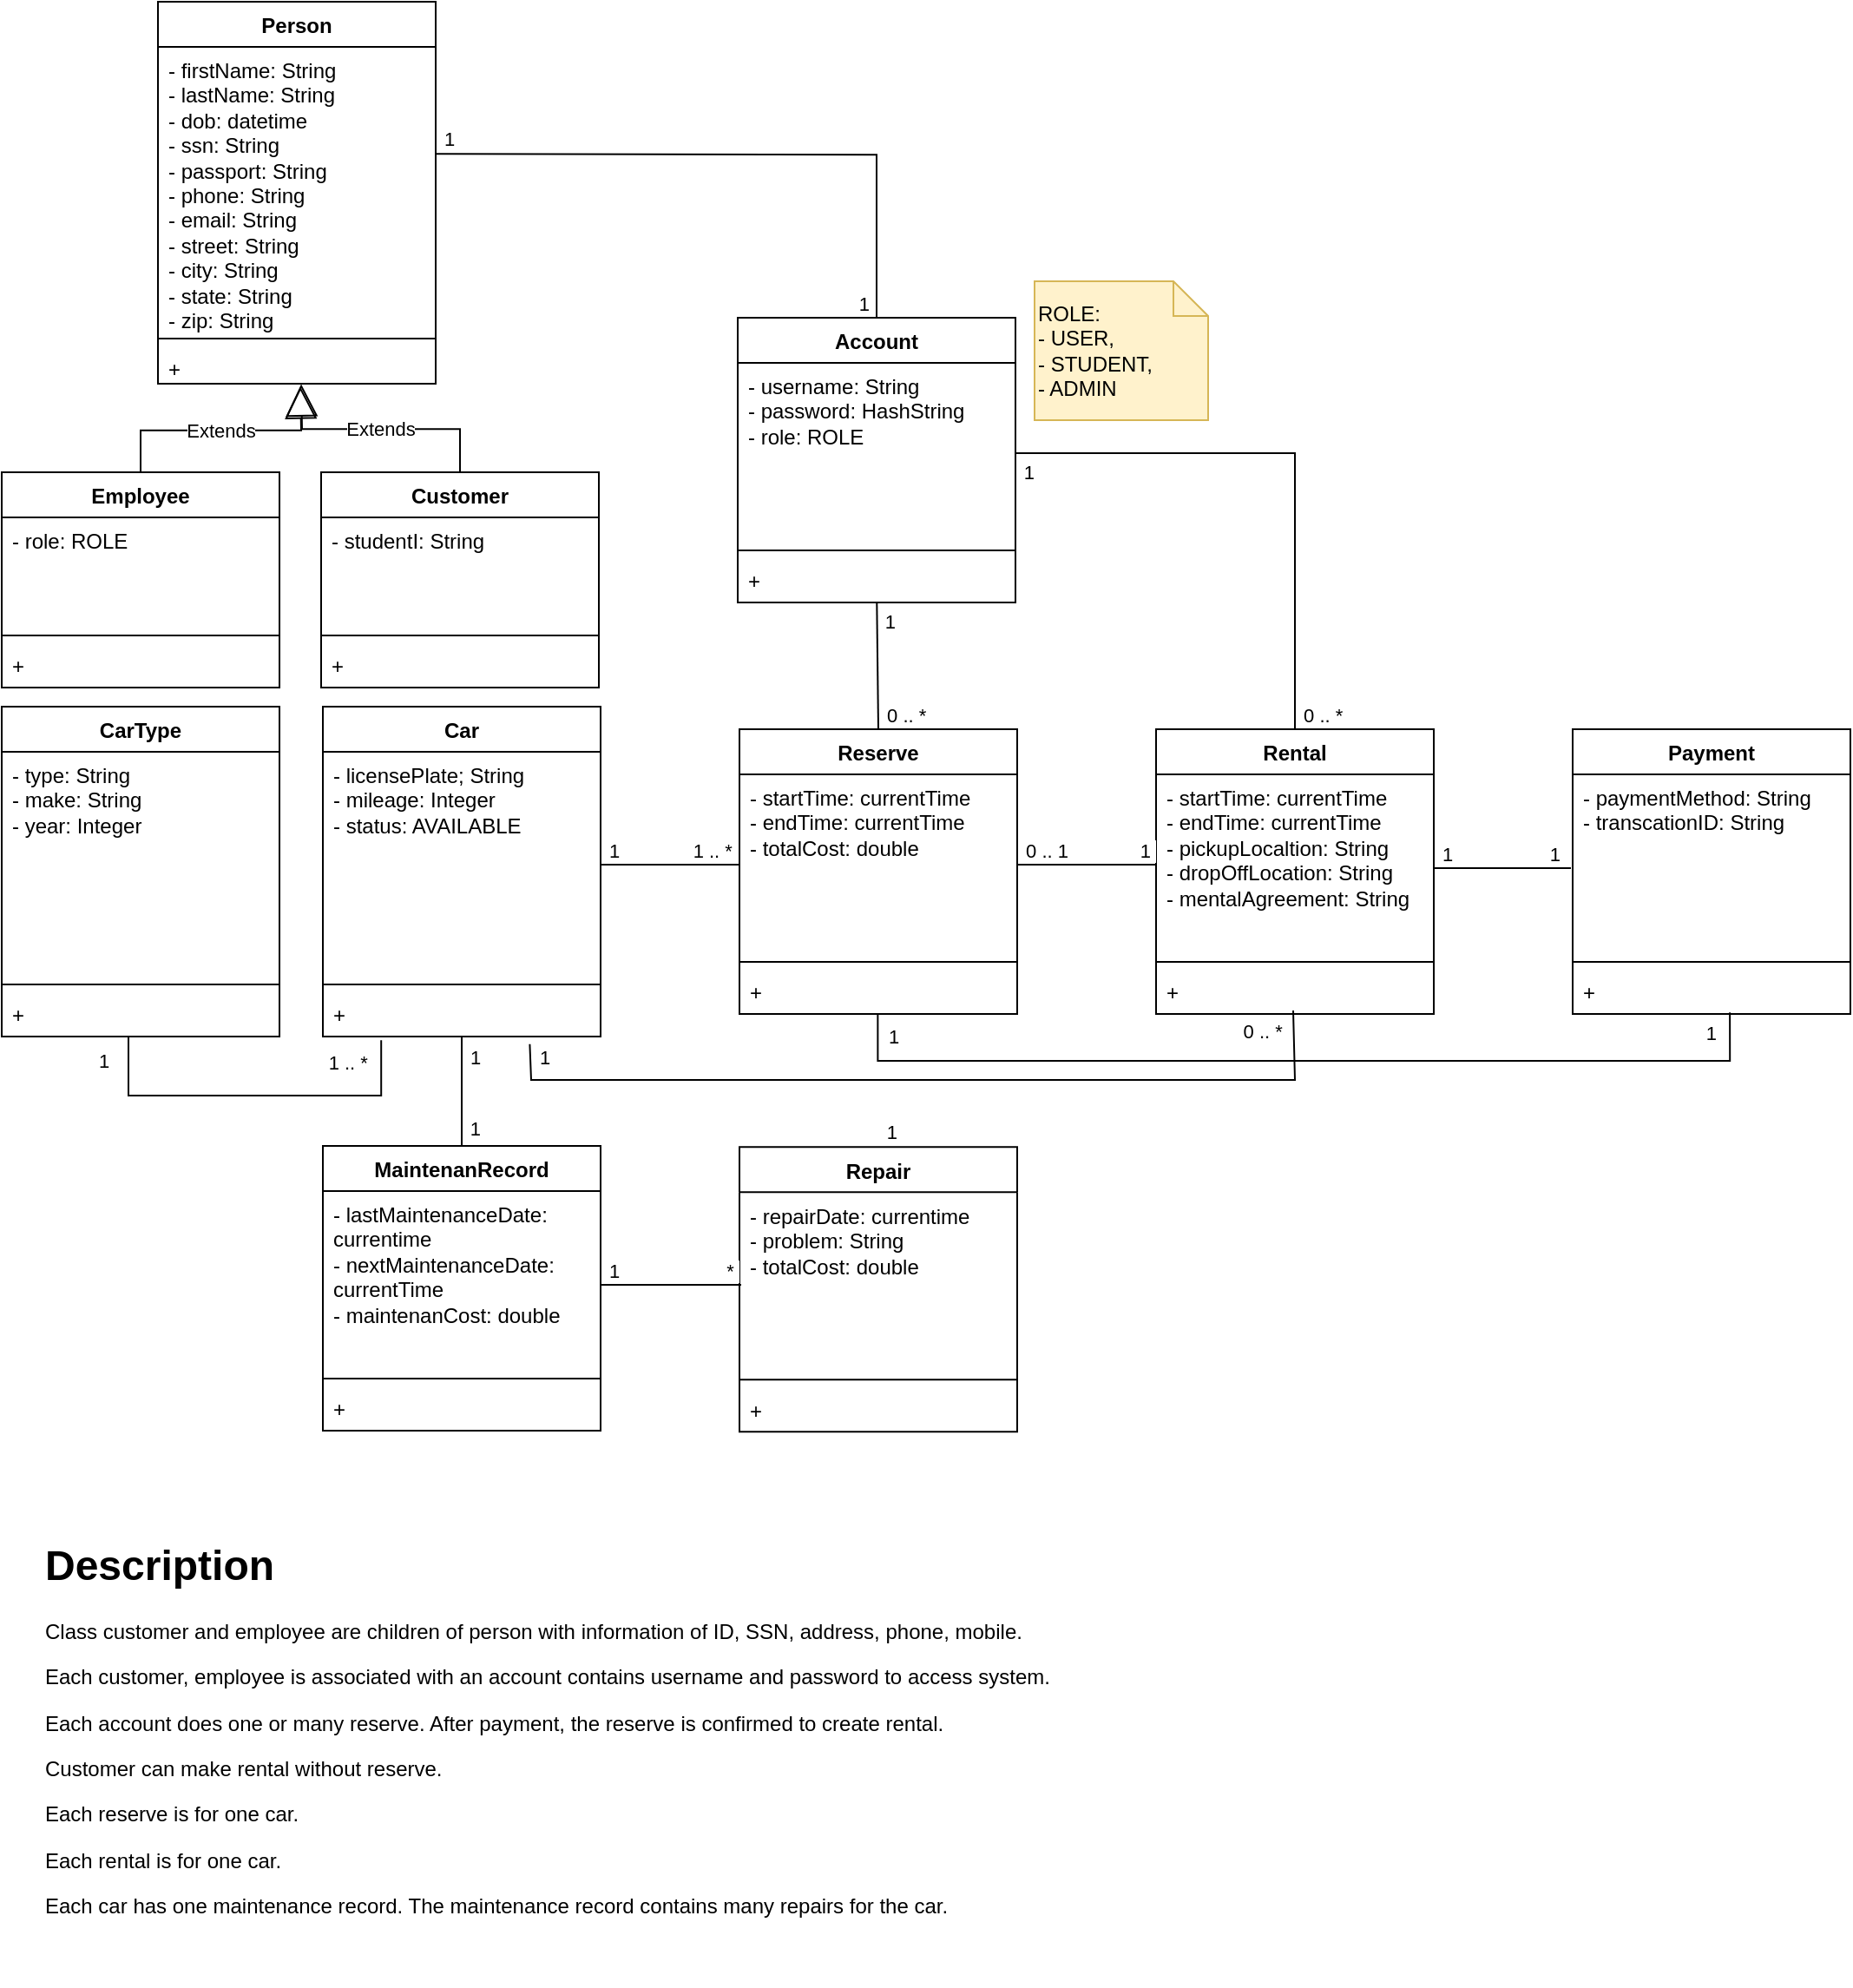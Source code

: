<mxfile version="26.0.16">
  <diagram name="Page-1" id="sm_DsMpHi9HCMapyGH-o">
    <mxGraphModel dx="1050" dy="1372" grid="1" gridSize="10" guides="1" tooltips="1" connect="1" arrows="1" fold="1" page="1" pageScale="1" pageWidth="1100" pageHeight="850" math="0" shadow="0">
      <root>
        <mxCell id="0" />
        <mxCell id="1" parent="0" />
        <mxCell id="oVzpzXNYOjjaTDXGrFNH-1" value="Car" style="swimlane;fontStyle=1;align=center;verticalAlign=top;childLayout=stackLayout;horizontal=1;startSize=26;horizontalStack=0;resizeParent=1;resizeParentMax=0;resizeLast=0;collapsible=1;marginBottom=0;whiteSpace=wrap;html=1;" parent="1" vertex="1">
          <mxGeometry x="202" y="-434" width="160" height="190" as="geometry" />
        </mxCell>
        <mxCell id="oVzpzXNYOjjaTDXGrFNH-2" value="&lt;div&gt;- licensePlate; String&lt;/div&gt;&lt;div&gt;- mileage: Integer&lt;/div&gt;&lt;div&gt;- status: AVAILABLE&lt;/div&gt;&lt;div&gt;&lt;br&gt;&lt;/div&gt;" style="text;strokeColor=none;fillColor=none;align=left;verticalAlign=top;spacingLeft=4;spacingRight=4;overflow=hidden;rotatable=0;points=[[0,0.5],[1,0.5]];portConstraint=eastwest;whiteSpace=wrap;html=1;" parent="oVzpzXNYOjjaTDXGrFNH-1" vertex="1">
          <mxGeometry y="26" width="160" height="130" as="geometry" />
        </mxCell>
        <mxCell id="oVzpzXNYOjjaTDXGrFNH-3" value="" style="line;strokeWidth=1;fillColor=none;align=left;verticalAlign=middle;spacingTop=-1;spacingLeft=3;spacingRight=3;rotatable=0;labelPosition=right;points=[];portConstraint=eastwest;strokeColor=inherit;" parent="oVzpzXNYOjjaTDXGrFNH-1" vertex="1">
          <mxGeometry y="156" width="160" height="8" as="geometry" />
        </mxCell>
        <mxCell id="oVzpzXNYOjjaTDXGrFNH-4" value="+&amp;nbsp;" style="text;strokeColor=none;fillColor=none;align=left;verticalAlign=top;spacingLeft=4;spacingRight=4;overflow=hidden;rotatable=0;points=[[0,0.5],[1,0.5]];portConstraint=eastwest;whiteSpace=wrap;html=1;" parent="oVzpzXNYOjjaTDXGrFNH-1" vertex="1">
          <mxGeometry y="164" width="160" height="26" as="geometry" />
        </mxCell>
        <mxCell id="oVzpzXNYOjjaTDXGrFNH-5" value="Reserve" style="swimlane;fontStyle=1;align=center;verticalAlign=top;childLayout=stackLayout;horizontal=1;startSize=26;horizontalStack=0;resizeParent=1;resizeParentMax=0;resizeLast=0;collapsible=1;marginBottom=0;whiteSpace=wrap;html=1;" parent="1" vertex="1">
          <mxGeometry x="442" y="-421" width="160" height="164" as="geometry" />
        </mxCell>
        <mxCell id="oVzpzXNYOjjaTDXGrFNH-6" value="- startTime: currentTime&lt;div&gt;- endTime: currentTime&lt;/div&gt;&lt;div&gt;- totalCost: double&lt;/div&gt;" style="text;strokeColor=none;fillColor=none;align=left;verticalAlign=top;spacingLeft=4;spacingRight=4;overflow=hidden;rotatable=0;points=[[0,0.5],[1,0.5]];portConstraint=eastwest;whiteSpace=wrap;html=1;" parent="oVzpzXNYOjjaTDXGrFNH-5" vertex="1">
          <mxGeometry y="26" width="160" height="104" as="geometry" />
        </mxCell>
        <mxCell id="oVzpzXNYOjjaTDXGrFNH-7" value="" style="line;strokeWidth=1;fillColor=none;align=left;verticalAlign=middle;spacingTop=-1;spacingLeft=3;spacingRight=3;rotatable=0;labelPosition=right;points=[];portConstraint=eastwest;strokeColor=inherit;" parent="oVzpzXNYOjjaTDXGrFNH-5" vertex="1">
          <mxGeometry y="130" width="160" height="8" as="geometry" />
        </mxCell>
        <mxCell id="oVzpzXNYOjjaTDXGrFNH-8" value="+" style="text;strokeColor=none;fillColor=none;align=left;verticalAlign=top;spacingLeft=4;spacingRight=4;overflow=hidden;rotatable=0;points=[[0,0.5],[1,0.5]];portConstraint=eastwest;whiteSpace=wrap;html=1;" parent="oVzpzXNYOjjaTDXGrFNH-5" vertex="1">
          <mxGeometry y="138" width="160" height="26" as="geometry" />
        </mxCell>
        <mxCell id="oVzpzXNYOjjaTDXGrFNH-9" value="Rental" style="swimlane;fontStyle=1;align=center;verticalAlign=top;childLayout=stackLayout;horizontal=1;startSize=26;horizontalStack=0;resizeParent=1;resizeParentMax=0;resizeLast=0;collapsible=1;marginBottom=0;whiteSpace=wrap;html=1;" parent="1" vertex="1">
          <mxGeometry x="682" y="-421" width="160" height="164" as="geometry" />
        </mxCell>
        <mxCell id="oVzpzXNYOjjaTDXGrFNH-10" value="- startTime: currentTime&lt;div&gt;- endTime: currentTime&lt;/div&gt;&lt;div&gt;- pickupLocaltion: String&lt;/div&gt;&lt;div&gt;- dropOffLocation: String&lt;/div&gt;&lt;div&gt;- mentalAgreement: String&lt;/div&gt;" style="text;strokeColor=none;fillColor=none;align=left;verticalAlign=top;spacingLeft=4;spacingRight=4;overflow=hidden;rotatable=0;points=[[0,0.5],[1,0.5]];portConstraint=eastwest;whiteSpace=wrap;html=1;" parent="oVzpzXNYOjjaTDXGrFNH-9" vertex="1">
          <mxGeometry y="26" width="160" height="104" as="geometry" />
        </mxCell>
        <mxCell id="oVzpzXNYOjjaTDXGrFNH-11" value="" style="line;strokeWidth=1;fillColor=none;align=left;verticalAlign=middle;spacingTop=-1;spacingLeft=3;spacingRight=3;rotatable=0;labelPosition=right;points=[];portConstraint=eastwest;strokeColor=inherit;" parent="oVzpzXNYOjjaTDXGrFNH-9" vertex="1">
          <mxGeometry y="130" width="160" height="8" as="geometry" />
        </mxCell>
        <mxCell id="oVzpzXNYOjjaTDXGrFNH-12" value="+" style="text;strokeColor=none;fillColor=none;align=left;verticalAlign=top;spacingLeft=4;spacingRight=4;overflow=hidden;rotatable=0;points=[[0,0.5],[1,0.5]];portConstraint=eastwest;whiteSpace=wrap;html=1;" parent="oVzpzXNYOjjaTDXGrFNH-9" vertex="1">
          <mxGeometry y="138" width="160" height="26" as="geometry" />
        </mxCell>
        <mxCell id="oVzpzXNYOjjaTDXGrFNH-13" value="Payment" style="swimlane;fontStyle=1;align=center;verticalAlign=top;childLayout=stackLayout;horizontal=1;startSize=26;horizontalStack=0;resizeParent=1;resizeParentMax=0;resizeLast=0;collapsible=1;marginBottom=0;whiteSpace=wrap;html=1;" parent="1" vertex="1">
          <mxGeometry x="922" y="-421" width="160" height="164" as="geometry" />
        </mxCell>
        <mxCell id="oVzpzXNYOjjaTDXGrFNH-14" value="- paymentMethod: String&lt;div&gt;- transcationID: String&lt;/div&gt;&lt;div&gt;&lt;br&gt;&lt;/div&gt;" style="text;strokeColor=none;fillColor=none;align=left;verticalAlign=top;spacingLeft=4;spacingRight=4;overflow=hidden;rotatable=0;points=[[0,0.5],[1,0.5]];portConstraint=eastwest;whiteSpace=wrap;html=1;" parent="oVzpzXNYOjjaTDXGrFNH-13" vertex="1">
          <mxGeometry y="26" width="160" height="104" as="geometry" />
        </mxCell>
        <mxCell id="oVzpzXNYOjjaTDXGrFNH-15" value="" style="line;strokeWidth=1;fillColor=none;align=left;verticalAlign=middle;spacingTop=-1;spacingLeft=3;spacingRight=3;rotatable=0;labelPosition=right;points=[];portConstraint=eastwest;strokeColor=inherit;" parent="oVzpzXNYOjjaTDXGrFNH-13" vertex="1">
          <mxGeometry y="130" width="160" height="8" as="geometry" />
        </mxCell>
        <mxCell id="oVzpzXNYOjjaTDXGrFNH-16" value="+" style="text;strokeColor=none;fillColor=none;align=left;verticalAlign=top;spacingLeft=4;spacingRight=4;overflow=hidden;rotatable=0;points=[[0,0.5],[1,0.5]];portConstraint=eastwest;whiteSpace=wrap;html=1;" parent="oVzpzXNYOjjaTDXGrFNH-13" vertex="1">
          <mxGeometry y="138" width="160" height="26" as="geometry" />
        </mxCell>
        <mxCell id="oVzpzXNYOjjaTDXGrFNH-17" value="MaintenanRecord" style="swimlane;fontStyle=1;align=center;verticalAlign=top;childLayout=stackLayout;horizontal=1;startSize=26;horizontalStack=0;resizeParent=1;resizeParentMax=0;resizeLast=0;collapsible=1;marginBottom=0;whiteSpace=wrap;html=1;" parent="1" vertex="1">
          <mxGeometry x="202" y="-181" width="160" height="164" as="geometry" />
        </mxCell>
        <mxCell id="oVzpzXNYOjjaTDXGrFNH-18" value="&lt;div&gt;- lastMaintenanceDate: currentime&lt;/div&gt;- nextMaintenanceDate: currentTime&lt;div&gt;- maintenanCost: double&lt;/div&gt;&lt;div&gt;&lt;br&gt;&lt;/div&gt;" style="text;strokeColor=none;fillColor=none;align=left;verticalAlign=top;spacingLeft=4;spacingRight=4;overflow=hidden;rotatable=0;points=[[0,0.5],[1,0.5]];portConstraint=eastwest;whiteSpace=wrap;html=1;" parent="oVzpzXNYOjjaTDXGrFNH-17" vertex="1">
          <mxGeometry y="26" width="160" height="104" as="geometry" />
        </mxCell>
        <mxCell id="oVzpzXNYOjjaTDXGrFNH-19" value="" style="line;strokeWidth=1;fillColor=none;align=left;verticalAlign=middle;spacingTop=-1;spacingLeft=3;spacingRight=3;rotatable=0;labelPosition=right;points=[];portConstraint=eastwest;strokeColor=inherit;" parent="oVzpzXNYOjjaTDXGrFNH-17" vertex="1">
          <mxGeometry y="130" width="160" height="8" as="geometry" />
        </mxCell>
        <mxCell id="oVzpzXNYOjjaTDXGrFNH-20" value="+&amp;nbsp;" style="text;strokeColor=none;fillColor=none;align=left;verticalAlign=top;spacingLeft=4;spacingRight=4;overflow=hidden;rotatable=0;points=[[0,0.5],[1,0.5]];portConstraint=eastwest;whiteSpace=wrap;html=1;" parent="oVzpzXNYOjjaTDXGrFNH-17" vertex="1">
          <mxGeometry y="138" width="160" height="26" as="geometry" />
        </mxCell>
        <mxCell id="oVzpzXNYOjjaTDXGrFNH-35" value="" style="endArrow=none;html=1;edgeStyle=orthogonalEdgeStyle;rounded=0;entryX=0;entryY=0.5;entryDx=0;entryDy=0;" parent="1" source="oVzpzXNYOjjaTDXGrFNH-2" target="oVzpzXNYOjjaTDXGrFNH-6" edge="1">
          <mxGeometry relative="1" as="geometry">
            <mxPoint x="582" y="-331" as="sourcePoint" />
            <mxPoint x="442" y="-343" as="targetPoint" />
          </mxGeometry>
        </mxCell>
        <mxCell id="oVzpzXNYOjjaTDXGrFNH-36" value="&amp;nbsp;1" style="edgeLabel;resizable=0;html=1;align=left;verticalAlign=bottom;" parent="oVzpzXNYOjjaTDXGrFNH-35" connectable="0" vertex="1">
          <mxGeometry x="-1" relative="1" as="geometry" />
        </mxCell>
        <mxCell id="oVzpzXNYOjjaTDXGrFNH-37" value="1 .. *&amp;nbsp;" style="edgeLabel;resizable=0;html=1;align=right;verticalAlign=bottom;" parent="oVzpzXNYOjjaTDXGrFNH-35" connectable="0" vertex="1">
          <mxGeometry x="1" relative="1" as="geometry">
            <mxPoint x="-1" as="offset" />
          </mxGeometry>
        </mxCell>
        <mxCell id="oVzpzXNYOjjaTDXGrFNH-39" value="" style="endArrow=none;html=1;rounded=0;exitX=1;exitY=0.5;exitDx=0;exitDy=0;" parent="1" source="oVzpzXNYOjjaTDXGrFNH-6" edge="1">
          <mxGeometry relative="1" as="geometry">
            <mxPoint x="582" y="-331" as="sourcePoint" />
            <mxPoint x="682" y="-343" as="targetPoint" />
          </mxGeometry>
        </mxCell>
        <mxCell id="oVzpzXNYOjjaTDXGrFNH-40" value="&amp;nbsp;0 .. 1" style="edgeLabel;resizable=0;html=1;align=left;verticalAlign=bottom;" parent="oVzpzXNYOjjaTDXGrFNH-39" connectable="0" vertex="1">
          <mxGeometry x="-1" relative="1" as="geometry" />
        </mxCell>
        <mxCell id="oVzpzXNYOjjaTDXGrFNH-41" value="1&amp;nbsp;" style="edgeLabel;resizable=0;html=1;align=right;verticalAlign=bottom;" parent="oVzpzXNYOjjaTDXGrFNH-39" connectable="0" vertex="1">
          <mxGeometry x="1" relative="1" as="geometry" />
        </mxCell>
        <mxCell id="oVzpzXNYOjjaTDXGrFNH-42" value="" style="endArrow=none;html=1;rounded=0;exitX=1;exitY=0.5;exitDx=0;exitDy=0;" parent="1" edge="1">
          <mxGeometry relative="1" as="geometry">
            <mxPoint x="842" y="-341" as="sourcePoint" />
            <mxPoint x="921" y="-341" as="targetPoint" />
          </mxGeometry>
        </mxCell>
        <mxCell id="oVzpzXNYOjjaTDXGrFNH-43" value="&amp;nbsp;1" style="edgeLabel;resizable=0;html=1;align=left;verticalAlign=bottom;" parent="oVzpzXNYOjjaTDXGrFNH-42" connectable="0" vertex="1">
          <mxGeometry x="-1" relative="1" as="geometry" />
        </mxCell>
        <mxCell id="oVzpzXNYOjjaTDXGrFNH-44" value="1&amp;nbsp;" style="edgeLabel;resizable=0;html=1;align=right;verticalAlign=bottom;" parent="oVzpzXNYOjjaTDXGrFNH-42" connectable="0" vertex="1">
          <mxGeometry x="1" relative="1" as="geometry">
            <mxPoint x="-3" as="offset" />
          </mxGeometry>
        </mxCell>
        <mxCell id="oVzpzXNYOjjaTDXGrFNH-45" value="" style="endArrow=none;html=1;edgeStyle=orthogonalEdgeStyle;rounded=0;entryX=0.5;entryY=0;entryDx=0;entryDy=0;exitX=0.5;exitY=1.015;exitDx=0;exitDy=0;exitPerimeter=0;" parent="1" source="oVzpzXNYOjjaTDXGrFNH-4" target="oVzpzXNYOjjaTDXGrFNH-17" edge="1">
          <mxGeometry relative="1" as="geometry">
            <mxPoint x="272" y="-231" as="sourcePoint" />
            <mxPoint x="353" y="-231" as="targetPoint" />
          </mxGeometry>
        </mxCell>
        <mxCell id="oVzpzXNYOjjaTDXGrFNH-46" value="&amp;nbsp;1" style="edgeLabel;resizable=0;html=1;align=left;verticalAlign=bottom;" parent="oVzpzXNYOjjaTDXGrFNH-45" connectable="0" vertex="1">
          <mxGeometry x="-1" relative="1" as="geometry">
            <mxPoint y="20" as="offset" />
          </mxGeometry>
        </mxCell>
        <mxCell id="oVzpzXNYOjjaTDXGrFNH-47" value="1&amp;nbsp;" style="edgeLabel;resizable=0;html=1;align=right;verticalAlign=bottom;" parent="oVzpzXNYOjjaTDXGrFNH-45" connectable="0" vertex="1">
          <mxGeometry x="1" relative="1" as="geometry">
            <mxPoint x="14" y="-1" as="offset" />
          </mxGeometry>
        </mxCell>
        <mxCell id="oVzpzXNYOjjaTDXGrFNH-48" value="Repair" style="swimlane;fontStyle=1;align=center;verticalAlign=top;childLayout=stackLayout;horizontal=1;startSize=26;horizontalStack=0;resizeParent=1;resizeParentMax=0;resizeLast=0;collapsible=1;marginBottom=0;whiteSpace=wrap;html=1;" parent="1" vertex="1">
          <mxGeometry x="442" y="-180.39" width="160" height="164" as="geometry" />
        </mxCell>
        <mxCell id="oVzpzXNYOjjaTDXGrFNH-49" value="&lt;div&gt;- repairDate: currentime&lt;/div&gt;- problem: String&lt;div&gt;- totalCost: double&lt;/div&gt;" style="text;strokeColor=none;fillColor=none;align=left;verticalAlign=top;spacingLeft=4;spacingRight=4;overflow=hidden;rotatable=0;points=[[0,0.5],[1,0.5]];portConstraint=eastwest;whiteSpace=wrap;html=1;" parent="oVzpzXNYOjjaTDXGrFNH-48" vertex="1">
          <mxGeometry y="26" width="160" height="104" as="geometry" />
        </mxCell>
        <mxCell id="oVzpzXNYOjjaTDXGrFNH-50" value="" style="line;strokeWidth=1;fillColor=none;align=left;verticalAlign=middle;spacingTop=-1;spacingLeft=3;spacingRight=3;rotatable=0;labelPosition=right;points=[];portConstraint=eastwest;strokeColor=inherit;" parent="oVzpzXNYOjjaTDXGrFNH-48" vertex="1">
          <mxGeometry y="130" width="160" height="8" as="geometry" />
        </mxCell>
        <mxCell id="oVzpzXNYOjjaTDXGrFNH-51" value="+&amp;nbsp;" style="text;strokeColor=none;fillColor=none;align=left;verticalAlign=top;spacingLeft=4;spacingRight=4;overflow=hidden;rotatable=0;points=[[0,0.5],[1,0.5]];portConstraint=eastwest;whiteSpace=wrap;html=1;" parent="oVzpzXNYOjjaTDXGrFNH-48" vertex="1">
          <mxGeometry y="138" width="160" height="26" as="geometry" />
        </mxCell>
        <mxCell id="oVzpzXNYOjjaTDXGrFNH-52" value="1&amp;nbsp;" style="edgeLabel;resizable=0;html=1;align=right;verticalAlign=bottom;" parent="1" connectable="0" vertex="1">
          <mxGeometry x="536" y="-181" as="geometry" />
        </mxCell>
        <mxCell id="oVzpzXNYOjjaTDXGrFNH-53" value="" style="endArrow=none;html=1;edgeStyle=orthogonalEdgeStyle;rounded=0;entryX=0;entryY=0.5;entryDx=0;entryDy=0;" parent="1" edge="1">
          <mxGeometry relative="1" as="geometry">
            <mxPoint x="362" y="-101" as="sourcePoint" />
            <mxPoint x="443" y="-101" as="targetPoint" />
          </mxGeometry>
        </mxCell>
        <mxCell id="oVzpzXNYOjjaTDXGrFNH-54" value="&amp;nbsp;1" style="edgeLabel;resizable=0;html=1;align=left;verticalAlign=bottom;" parent="oVzpzXNYOjjaTDXGrFNH-53" connectable="0" vertex="1">
          <mxGeometry x="-1" relative="1" as="geometry" />
        </mxCell>
        <mxCell id="oVzpzXNYOjjaTDXGrFNH-55" value="*&amp;nbsp;" style="edgeLabel;resizable=0;html=1;align=right;verticalAlign=bottom;" parent="oVzpzXNYOjjaTDXGrFNH-53" connectable="0" vertex="1">
          <mxGeometry x="1" relative="1" as="geometry">
            <mxPoint x="-1" as="offset" />
          </mxGeometry>
        </mxCell>
        <mxCell id="oVzpzXNYOjjaTDXGrFNH-56" value="Account" style="swimlane;fontStyle=1;align=center;verticalAlign=top;childLayout=stackLayout;horizontal=1;startSize=26;horizontalStack=0;resizeParent=1;resizeParentMax=0;resizeLast=0;collapsible=1;marginBottom=0;whiteSpace=wrap;html=1;" parent="1" vertex="1">
          <mxGeometry x="441" y="-658" width="160" height="164" as="geometry" />
        </mxCell>
        <mxCell id="oVzpzXNYOjjaTDXGrFNH-57" value="&lt;div&gt;- username: String&lt;/div&gt;&lt;div&gt;- password: HashString&lt;/div&gt;&lt;div&gt;- role: ROLE&lt;/div&gt;" style="text;strokeColor=none;fillColor=none;align=left;verticalAlign=top;spacingLeft=4;spacingRight=4;overflow=hidden;rotatable=0;points=[[0,0.5],[1,0.5]];portConstraint=eastwest;whiteSpace=wrap;html=1;" parent="oVzpzXNYOjjaTDXGrFNH-56" vertex="1">
          <mxGeometry y="26" width="160" height="104" as="geometry" />
        </mxCell>
        <mxCell id="oVzpzXNYOjjaTDXGrFNH-58" value="" style="line;strokeWidth=1;fillColor=none;align=left;verticalAlign=middle;spacingTop=-1;spacingLeft=3;spacingRight=3;rotatable=0;labelPosition=right;points=[];portConstraint=eastwest;strokeColor=inherit;" parent="oVzpzXNYOjjaTDXGrFNH-56" vertex="1">
          <mxGeometry y="130" width="160" height="8" as="geometry" />
        </mxCell>
        <mxCell id="oVzpzXNYOjjaTDXGrFNH-59" value="+" style="text;strokeColor=none;fillColor=none;align=left;verticalAlign=top;spacingLeft=4;spacingRight=4;overflow=hidden;rotatable=0;points=[[0,0.5],[1,0.5]];portConstraint=eastwest;whiteSpace=wrap;html=1;" parent="oVzpzXNYOjjaTDXGrFNH-56" vertex="1">
          <mxGeometry y="138" width="160" height="26" as="geometry" />
        </mxCell>
        <mxCell id="oVzpzXNYOjjaTDXGrFNH-61" value="" style="endArrow=none;html=1;rounded=0;exitX=0.5;exitY=0;exitDx=0;exitDy=0;" parent="1" source="oVzpzXNYOjjaTDXGrFNH-5" target="oVzpzXNYOjjaTDXGrFNH-59" edge="1">
          <mxGeometry relative="1" as="geometry">
            <mxPoint x="372" y="-333" as="sourcePoint" />
            <mxPoint x="522" y="-489" as="targetPoint" />
          </mxGeometry>
        </mxCell>
        <mxCell id="oVzpzXNYOjjaTDXGrFNH-62" value="&amp;nbsp;0 .. *" style="edgeLabel;resizable=0;html=1;align=left;verticalAlign=bottom;" parent="oVzpzXNYOjjaTDXGrFNH-61" connectable="0" vertex="1">
          <mxGeometry x="-1" relative="1" as="geometry" />
        </mxCell>
        <mxCell id="oVzpzXNYOjjaTDXGrFNH-63" value="1&amp;nbsp;" style="edgeLabel;resizable=0;html=1;align=right;verticalAlign=bottom;" parent="oVzpzXNYOjjaTDXGrFNH-61" connectable="0" vertex="1">
          <mxGeometry x="1" relative="1" as="geometry">
            <mxPoint x="14" y="19" as="offset" />
          </mxGeometry>
        </mxCell>
        <mxCell id="oVzpzXNYOjjaTDXGrFNH-64" value="" style="endArrow=none;html=1;rounded=0;entryX=1;entryY=0.5;entryDx=0;entryDy=0;exitX=0.5;exitY=0;exitDx=0;exitDy=0;edgeStyle=orthogonalEdgeStyle;" parent="1" source="oVzpzXNYOjjaTDXGrFNH-9" target="oVzpzXNYOjjaTDXGrFNH-57" edge="1">
          <mxGeometry relative="1" as="geometry">
            <mxPoint x="653" y="-518" as="sourcePoint" />
            <mxPoint x="652" y="-589" as="targetPoint" />
          </mxGeometry>
        </mxCell>
        <mxCell id="oVzpzXNYOjjaTDXGrFNH-65" value="&amp;nbsp;0 .. *" style="edgeLabel;resizable=0;html=1;align=left;verticalAlign=bottom;" parent="oVzpzXNYOjjaTDXGrFNH-64" connectable="0" vertex="1">
          <mxGeometry x="-1" relative="1" as="geometry" />
        </mxCell>
        <mxCell id="oVzpzXNYOjjaTDXGrFNH-66" value="1&amp;nbsp;" style="edgeLabel;resizable=0;html=1;align=right;verticalAlign=bottom;" parent="oVzpzXNYOjjaTDXGrFNH-64" connectable="0" vertex="1">
          <mxGeometry x="1" relative="1" as="geometry">
            <mxPoint x="14" y="19" as="offset" />
          </mxGeometry>
        </mxCell>
        <mxCell id="oVzpzXNYOjjaTDXGrFNH-67" value="" style="endArrow=none;html=1;rounded=0;exitX=0.745;exitY=1.169;exitDx=0;exitDy=0;exitPerimeter=0;" parent="1" source="oVzpzXNYOjjaTDXGrFNH-4" edge="1">
          <mxGeometry relative="1" as="geometry">
            <mxPoint x="372" y="-333" as="sourcePoint" />
            <mxPoint x="761" y="-259" as="targetPoint" />
            <Array as="points">
              <mxPoint x="322" y="-219" />
              <mxPoint x="762" y="-219" />
            </Array>
          </mxGeometry>
        </mxCell>
        <mxCell id="oVzpzXNYOjjaTDXGrFNH-68" value="&amp;nbsp;1" style="edgeLabel;resizable=0;html=1;align=left;verticalAlign=bottom;" parent="oVzpzXNYOjjaTDXGrFNH-67" connectable="0" vertex="1">
          <mxGeometry x="-1" relative="1" as="geometry">
            <mxPoint x="1" y="16" as="offset" />
          </mxGeometry>
        </mxCell>
        <mxCell id="oVzpzXNYOjjaTDXGrFNH-69" value="&amp;nbsp;0 .. *&amp;nbsp;" style="edgeLabel;resizable=0;html=1;align=right;verticalAlign=bottom;" parent="oVzpzXNYOjjaTDXGrFNH-67" connectable="0" vertex="1">
          <mxGeometry x="1" relative="1" as="geometry">
            <mxPoint x="-3" y="20" as="offset" />
          </mxGeometry>
        </mxCell>
        <mxCell id="oVzpzXNYOjjaTDXGrFNH-70" value="Customer" style="swimlane;fontStyle=1;align=center;verticalAlign=top;childLayout=stackLayout;horizontal=1;startSize=26;horizontalStack=0;resizeParent=1;resizeParentMax=0;resizeLast=0;collapsible=1;marginBottom=0;whiteSpace=wrap;html=1;" parent="1" vertex="1">
          <mxGeometry x="201" y="-569" width="160" height="124" as="geometry" />
        </mxCell>
        <mxCell id="oVzpzXNYOjjaTDXGrFNH-71" value="&lt;div&gt;- studentI: String&lt;/div&gt;" style="text;strokeColor=none;fillColor=none;align=left;verticalAlign=top;spacingLeft=4;spacingRight=4;overflow=hidden;rotatable=0;points=[[0,0.5],[1,0.5]];portConstraint=eastwest;whiteSpace=wrap;html=1;" parent="oVzpzXNYOjjaTDXGrFNH-70" vertex="1">
          <mxGeometry y="26" width="160" height="64" as="geometry" />
        </mxCell>
        <mxCell id="oVzpzXNYOjjaTDXGrFNH-72" value="" style="line;strokeWidth=1;fillColor=none;align=left;verticalAlign=middle;spacingTop=-1;spacingLeft=3;spacingRight=3;rotatable=0;labelPosition=right;points=[];portConstraint=eastwest;strokeColor=inherit;" parent="oVzpzXNYOjjaTDXGrFNH-70" vertex="1">
          <mxGeometry y="90" width="160" height="8" as="geometry" />
        </mxCell>
        <mxCell id="oVzpzXNYOjjaTDXGrFNH-73" value="+" style="text;strokeColor=none;fillColor=none;align=left;verticalAlign=top;spacingLeft=4;spacingRight=4;overflow=hidden;rotatable=0;points=[[0,0.5],[1,0.5]];portConstraint=eastwest;whiteSpace=wrap;html=1;" parent="oVzpzXNYOjjaTDXGrFNH-70" vertex="1">
          <mxGeometry y="98" width="160" height="26" as="geometry" />
        </mxCell>
        <mxCell id="oVzpzXNYOjjaTDXGrFNH-74" value="" style="endArrow=none;html=1;edgeStyle=orthogonalEdgeStyle;rounded=0;entryX=0.5;entryY=0;entryDx=0;entryDy=0;" parent="1" target="oVzpzXNYOjjaTDXGrFNH-56" edge="1">
          <mxGeometry relative="1" as="geometry">
            <mxPoint x="267" y="-752.36" as="sourcePoint" />
            <mxPoint x="348" y="-752.36" as="targetPoint" />
          </mxGeometry>
        </mxCell>
        <mxCell id="oVzpzXNYOjjaTDXGrFNH-75" value="&amp;nbsp;1" style="edgeLabel;resizable=0;html=1;align=left;verticalAlign=bottom;" parent="oVzpzXNYOjjaTDXGrFNH-74" connectable="0" vertex="1">
          <mxGeometry x="-1" relative="1" as="geometry" />
        </mxCell>
        <mxCell id="oVzpzXNYOjjaTDXGrFNH-76" value="1&amp;nbsp;" style="edgeLabel;resizable=0;html=1;align=right;verticalAlign=bottom;" parent="oVzpzXNYOjjaTDXGrFNH-74" connectable="0" vertex="1">
          <mxGeometry x="1" relative="1" as="geometry">
            <mxPoint x="-1" as="offset" />
          </mxGeometry>
        </mxCell>
        <mxCell id="oVzpzXNYOjjaTDXGrFNH-78" value="ROLE:&lt;div&gt;- USER,&lt;/div&gt;&lt;div&gt;- STUDENT,&lt;/div&gt;&lt;div&gt;- ADMIN&lt;/div&gt;" style="shape=note;size=20;whiteSpace=wrap;html=1;align=left;fillColor=#fff2cc;strokeColor=#d6b656;" parent="1" vertex="1">
          <mxGeometry x="612" y="-679" width="100" height="80" as="geometry" />
        </mxCell>
        <mxCell id="oVzpzXNYOjjaTDXGrFNH-80" value="Employee" style="swimlane;fontStyle=1;align=center;verticalAlign=top;childLayout=stackLayout;horizontal=1;startSize=26;horizontalStack=0;resizeParent=1;resizeParentMax=0;resizeLast=0;collapsible=1;marginBottom=0;whiteSpace=wrap;html=1;" parent="1" vertex="1">
          <mxGeometry x="17" y="-569" width="160" height="124" as="geometry" />
        </mxCell>
        <mxCell id="oVzpzXNYOjjaTDXGrFNH-81" value="&lt;div&gt;- role: ROLE&lt;/div&gt;" style="text;strokeColor=none;fillColor=none;align=left;verticalAlign=top;spacingLeft=4;spacingRight=4;overflow=hidden;rotatable=0;points=[[0,0.5],[1,0.5]];portConstraint=eastwest;whiteSpace=wrap;html=1;" parent="oVzpzXNYOjjaTDXGrFNH-80" vertex="1">
          <mxGeometry y="26" width="160" height="64" as="geometry" />
        </mxCell>
        <mxCell id="oVzpzXNYOjjaTDXGrFNH-82" value="" style="line;strokeWidth=1;fillColor=none;align=left;verticalAlign=middle;spacingTop=-1;spacingLeft=3;spacingRight=3;rotatable=0;labelPosition=right;points=[];portConstraint=eastwest;strokeColor=inherit;" parent="oVzpzXNYOjjaTDXGrFNH-80" vertex="1">
          <mxGeometry y="90" width="160" height="8" as="geometry" />
        </mxCell>
        <mxCell id="oVzpzXNYOjjaTDXGrFNH-83" value="+" style="text;strokeColor=none;fillColor=none;align=left;verticalAlign=top;spacingLeft=4;spacingRight=4;overflow=hidden;rotatable=0;points=[[0,0.5],[1,0.5]];portConstraint=eastwest;whiteSpace=wrap;html=1;" parent="oVzpzXNYOjjaTDXGrFNH-80" vertex="1">
          <mxGeometry y="98" width="160" height="26" as="geometry" />
        </mxCell>
        <mxCell id="oVzpzXNYOjjaTDXGrFNH-84" value="Person" style="swimlane;fontStyle=1;align=center;verticalAlign=top;childLayout=stackLayout;horizontal=1;startSize=26;horizontalStack=0;resizeParent=1;resizeParentMax=0;resizeLast=0;collapsible=1;marginBottom=0;whiteSpace=wrap;html=1;" parent="1" vertex="1">
          <mxGeometry x="107" y="-840" width="160" height="220" as="geometry" />
        </mxCell>
        <mxCell id="oVzpzXNYOjjaTDXGrFNH-85" value="&lt;div&gt;- firstName: String&lt;/div&gt;&lt;div&gt;- lastName: String&lt;/div&gt;&lt;div&gt;- dob: datetime&lt;/div&gt;&lt;div&gt;- ssn: String&lt;/div&gt;&lt;div&gt;- passport: String&lt;/div&gt;&lt;div&gt;- phone: String&lt;/div&gt;&lt;div&gt;- email: String&lt;/div&gt;&lt;div&gt;- street: String&lt;/div&gt;&lt;div&gt;- city: String&lt;/div&gt;&lt;div&gt;- state: String&lt;/div&gt;&lt;div&gt;- zip: String&lt;/div&gt;" style="text;strokeColor=none;fillColor=none;align=left;verticalAlign=top;spacingLeft=4;spacingRight=4;overflow=hidden;rotatable=0;points=[[0,0.5],[1,0.5]];portConstraint=eastwest;whiteSpace=wrap;html=1;" parent="oVzpzXNYOjjaTDXGrFNH-84" vertex="1">
          <mxGeometry y="26" width="160" height="164" as="geometry" />
        </mxCell>
        <mxCell id="oVzpzXNYOjjaTDXGrFNH-86" value="" style="line;strokeWidth=1;fillColor=none;align=left;verticalAlign=middle;spacingTop=-1;spacingLeft=3;spacingRight=3;rotatable=0;labelPosition=right;points=[];portConstraint=eastwest;strokeColor=inherit;" parent="oVzpzXNYOjjaTDXGrFNH-84" vertex="1">
          <mxGeometry y="190" width="160" height="8" as="geometry" />
        </mxCell>
        <mxCell id="oVzpzXNYOjjaTDXGrFNH-87" value="+" style="text;strokeColor=none;fillColor=none;align=left;verticalAlign=top;spacingLeft=4;spacingRight=4;overflow=hidden;rotatable=0;points=[[0,0.5],[1,0.5]];portConstraint=eastwest;whiteSpace=wrap;html=1;" parent="oVzpzXNYOjjaTDXGrFNH-84" vertex="1">
          <mxGeometry y="198" width="160" height="22" as="geometry" />
        </mxCell>
        <mxCell id="oVzpzXNYOjjaTDXGrFNH-88" value="Extends" style="endArrow=block;endSize=16;endFill=0;html=1;rounded=0;entryX=0.522;entryY=0.973;entryDx=0;entryDy=0;entryPerimeter=0;exitX=0.5;exitY=0;exitDx=0;exitDy=0;edgeStyle=orthogonalEdgeStyle;" parent="1" source="oVzpzXNYOjjaTDXGrFNH-70" edge="1">
          <mxGeometry x="-0.003" width="160" relative="1" as="geometry">
            <mxPoint x="409" y="-569" as="sourcePoint" />
            <mxPoint x="189.52" y="-619.702" as="targetPoint" />
            <mxPoint as="offset" />
          </mxGeometry>
        </mxCell>
        <mxCell id="oVzpzXNYOjjaTDXGrFNH-89" value="Extends" style="endArrow=block;endSize=16;endFill=0;html=1;rounded=0;entryX=0.519;entryY=1.027;entryDx=0;entryDy=0;entryPerimeter=0;exitX=0.5;exitY=0;exitDx=0;exitDy=0;edgeStyle=orthogonalEdgeStyle;" parent="1" source="oVzpzXNYOjjaTDXGrFNH-80" edge="1">
          <mxGeometry x="-0.003" width="160" relative="1" as="geometry">
            <mxPoint x="304" y="-561" as="sourcePoint" />
            <mxPoint x="189.04" y="-618.298" as="targetPoint" />
            <mxPoint as="offset" />
          </mxGeometry>
        </mxCell>
        <mxCell id="oVzpzXNYOjjaTDXGrFNH-90" value="CarType" style="swimlane;fontStyle=1;align=center;verticalAlign=top;childLayout=stackLayout;horizontal=1;startSize=26;horizontalStack=0;resizeParent=1;resizeParentMax=0;resizeLast=0;collapsible=1;marginBottom=0;whiteSpace=wrap;html=1;" parent="1" vertex="1">
          <mxGeometry x="17" y="-434" width="160" height="190" as="geometry" />
        </mxCell>
        <mxCell id="oVzpzXNYOjjaTDXGrFNH-91" value="&lt;div&gt;-&amp;nbsp;&lt;span style=&quot;background-color: transparent; color: light-dark(rgb(0, 0, 0), rgb(255, 255, 255));&quot;&gt;type: String&lt;/span&gt;&lt;/div&gt;&lt;div&gt;- make: String&lt;/div&gt;&lt;div&gt;- year: Integer&lt;/div&gt;&lt;div&gt;&lt;span style=&quot;color: rgba(0, 0, 0, 0); font-family: monospace; font-size: 0px; text-wrap-mode: nowrap; background-color: transparent;&quot;&gt;%3CmxGraphModel%3E%3Croot%3E%3CmxCell%20id%3D%220%22%2F%3E%3CmxCell%20id%3D%221%22%20parent%3D%220%22%2F%3E%3CmxCell%20id%3D%222%22%20value%3D%22Car%22%20style%3D%22swimlane%3BfontStyle%3D1%3Balign%3Dcenter%3BverticalAlign%3Dtop%3BchildLayout%3DstackLayout%3Bhorizontal%3D1%3BstartSize%3D26%3BhorizontalStack%3D0%3BresizeParent%3D1%3BresizeParentMax%3D0%3BresizeLast%3D0%3Bcollapsible%3D1%3BmarginBottom%3D0%3BwhiteSpace%3Dwrap%3Bhtml%3D1%3B%22%20vertex%3D%221%22%20parent%3D%221%22%3E%3CmxGeometry%20x%3D%22202%22%20y%3D%22-434%22%20width%3D%22160%22%20height%3D%22190%22%20as%3D%22geometry%22%2F%3E%3C%2FmxCell%3E%3CmxCell%20id%3D%223%22%20value%3D%22%26lt%3Bdiv%26gt%3B-%20licensePlate%3B%20String%26lt%3B%2Fdiv%26gt%3B-%20type%3A%20String%26lt%3Bdiv%26gt%3B-%20make%3A%20String%26lt%3B%2Fdiv%26gt%3B%26lt%3Bdiv%26gt%3B-%20year%3A%20Integer%26lt%3B%2Fdiv%26gt%3B%26lt%3Bdiv%26gt%3B-%20mileage%3A%20Integer%26lt%3B%2Fdiv%26gt%3B%26lt%3Bdiv%26gt%3B-%20status%3A%20AVAILABLE%26lt%3B%2Fdiv%26gt%3B%26lt%3Bdiv%26gt%3B-%20bookingHistory%3A%20bookings%26lt%3B%2Fdiv%26gt%3B%26lt%3Bdiv%26gt%3B-%20rentalHistory%3A%20rentals%26lt%3B%2Fdiv%26gt%3B%22%20style%3D%22text%3BstrokeColor%3Dnone%3BfillColor%3Dnone%3Balign%3Dleft%3BverticalAlign%3Dtop%3BspacingLeft%3D4%3BspacingRight%3D4%3Boverflow%3Dhidden%3Brotatable%3D0%3Bpoints%3D%5B%5B0%2C0.5%5D%2C%5B1%2C0.5%5D%5D%3BportConstraint%3Deastwest%3BwhiteSpace%3Dwrap%3Bhtml%3D1%3B%22%20vertex%3D%221%22%20parent%3D%222%22%3E%3CmxGeometry%20y%3D%2226%22%20width%3D%22160%22%20height%3D%22130%22%20as%3D%22geometry%22%2F%3E%3C%2FmxCell%3E%3CmxCell%20id%3D%224%22%20value%3D%22%22%20style%3D%22line%3BstrokeWidth%3D1%3BfillColor%3Dnone%3Balign%3Dleft%3BverticalAlign%3Dmiddle%3BspacingTop%3D-1%3BspacingLeft%3D3%3BspacingRight%3D3%3Brotatable%3D0%3BlabelPosition%3Dright%3Bpoints%3D%5B%5D%3BportConstraint%3Deastwest%3BstrokeColor%3Dinherit%3B%22%20vertex%3D%221%22%20parent%3D%222%22%3E%3CmxGeometry%20y%3D%22156%22%20width%3D%22160%22%20height%3D%228%22%20as%3D%22geometry%22%2F%3E%3C%2FmxCell%3E%3CmxCell%20id%3D%225%22%20value%3D%22%2B%26amp%3Bnbsp%3B%22%20style%3D%22text%3BstrokeColor%3Dnone%3BfillColor%3Dnone%3Balign%3Dleft%3BverticalAlign%3Dtop%3BspacingLeft%3D4%3BspacingRight%3D4%3Boverflow%3Dhidden%3Brotatable%3D0%3Bpoints%3D%5B%5B0%2C0.5%5D%2C%5B1%2C0.5%5D%5D%3BportConstraint%3Deastwest%3BwhiteSpace%3Dwrap%3Bhtml%3D1%3B%22%20vertex%3D%221%22%20parent%3D%222%22%3E%3CmxGeometry%20y%3D%22164%22%20width%3D%22160%22%20height%3D%2226%22%20as%3D%22geometry%22%2F%3E%3C%2FmxCell%3E%3C%2Froot%3E%3C%2FmxGraphModel%&lt;/span&gt;&lt;/div&gt;&lt;div&gt;&lt;br&gt;&lt;/div&gt;" style="text;strokeColor=none;fillColor=none;align=left;verticalAlign=top;spacingLeft=4;spacingRight=4;overflow=hidden;rotatable=0;points=[[0,0.5],[1,0.5]];portConstraint=eastwest;whiteSpace=wrap;html=1;" parent="oVzpzXNYOjjaTDXGrFNH-90" vertex="1">
          <mxGeometry y="26" width="160" height="130" as="geometry" />
        </mxCell>
        <mxCell id="oVzpzXNYOjjaTDXGrFNH-92" value="" style="line;strokeWidth=1;fillColor=none;align=left;verticalAlign=middle;spacingTop=-1;spacingLeft=3;spacingRight=3;rotatable=0;labelPosition=right;points=[];portConstraint=eastwest;strokeColor=inherit;" parent="oVzpzXNYOjjaTDXGrFNH-90" vertex="1">
          <mxGeometry y="156" width="160" height="8" as="geometry" />
        </mxCell>
        <mxCell id="oVzpzXNYOjjaTDXGrFNH-93" value="+&amp;nbsp;" style="text;strokeColor=none;fillColor=none;align=left;verticalAlign=top;spacingLeft=4;spacingRight=4;overflow=hidden;rotatable=0;points=[[0,0.5],[1,0.5]];portConstraint=eastwest;whiteSpace=wrap;html=1;" parent="oVzpzXNYOjjaTDXGrFNH-90" vertex="1">
          <mxGeometry y="164" width="160" height="26" as="geometry" />
        </mxCell>
        <mxCell id="oVzpzXNYOjjaTDXGrFNH-94" value="" style="endArrow=none;html=1;edgeStyle=orthogonalEdgeStyle;rounded=0;entryX=0.21;entryY=1.081;entryDx=0;entryDy=0;entryPerimeter=0;" parent="1" source="oVzpzXNYOjjaTDXGrFNH-93" target="oVzpzXNYOjjaTDXGrFNH-4" edge="1">
          <mxGeometry relative="1" as="geometry">
            <mxPoint x="70" y="-210" as="sourcePoint" />
            <mxPoint x="150" y="-210" as="targetPoint" />
            <Array as="points">
              <mxPoint x="90" y="-210" />
              <mxPoint x="236" y="-210" />
            </Array>
          </mxGeometry>
        </mxCell>
        <mxCell id="oVzpzXNYOjjaTDXGrFNH-95" value="&amp;nbsp;1" style="edgeLabel;resizable=0;html=1;align=left;verticalAlign=bottom;" parent="oVzpzXNYOjjaTDXGrFNH-94" connectable="0" vertex="1">
          <mxGeometry x="-1" relative="1" as="geometry">
            <mxPoint x="-22" y="22" as="offset" />
          </mxGeometry>
        </mxCell>
        <mxCell id="oVzpzXNYOjjaTDXGrFNH-96" value="1 .. *&amp;nbsp;" style="edgeLabel;resizable=0;html=1;align=right;verticalAlign=bottom;" parent="oVzpzXNYOjjaTDXGrFNH-94" connectable="0" vertex="1">
          <mxGeometry x="1" relative="1" as="geometry">
            <mxPoint x="-4" y="21" as="offset" />
          </mxGeometry>
        </mxCell>
        <mxCell id="oVzpzXNYOjjaTDXGrFNH-97" value="" style="endArrow=none;html=1;rounded=0;exitX=0.498;exitY=1.002;exitDx=0;exitDy=0;entryX=0.566;entryY=0.966;entryDx=0;entryDy=0;entryPerimeter=0;exitPerimeter=0;edgeStyle=orthogonalEdgeStyle;" parent="1" source="oVzpzXNYOjjaTDXGrFNH-8" target="oVzpzXNYOjjaTDXGrFNH-16" edge="1">
          <mxGeometry relative="1" as="geometry">
            <mxPoint x="860" y="-230" as="sourcePoint" />
            <mxPoint x="939" y="-230" as="targetPoint" />
            <Array as="points">
              <mxPoint x="522" y="-230" />
              <mxPoint x="1013" y="-230" />
            </Array>
          </mxGeometry>
        </mxCell>
        <mxCell id="oVzpzXNYOjjaTDXGrFNH-98" value="&amp;nbsp;1" style="edgeLabel;resizable=0;html=1;align=left;verticalAlign=bottom;" parent="oVzpzXNYOjjaTDXGrFNH-97" connectable="0" vertex="1">
          <mxGeometry x="-1" relative="1" as="geometry">
            <mxPoint x="1" y="21" as="offset" />
          </mxGeometry>
        </mxCell>
        <mxCell id="oVzpzXNYOjjaTDXGrFNH-99" value="1&amp;nbsp;" style="edgeLabel;resizable=0;html=1;align=right;verticalAlign=bottom;" parent="oVzpzXNYOjjaTDXGrFNH-97" connectable="0" vertex="1">
          <mxGeometry x="1" relative="1" as="geometry">
            <mxPoint x="-4" y="20" as="offset" />
          </mxGeometry>
        </mxCell>
        <mxCell id="EUon-xqT_ry1lTiMBMiV-1" value="&lt;h1 style=&quot;margin-top: 0px;&quot;&gt;Description&lt;/h1&gt;&lt;p&gt;Class customer and employee are children of person with information of ID, SSN, address, phone, mobile.&lt;/p&gt;&lt;p&gt;Each customer, employee is associated with an account contains username and password to access system.&lt;/p&gt;&lt;p&gt;Each account does one or many reserve. After payment, the reserve is confirmed to create rental.&lt;/p&gt;&lt;p&gt;Customer can make rental without reserve.&lt;/p&gt;&lt;p&gt;Each reserve is for one car.&amp;nbsp;&lt;/p&gt;&lt;p&gt;Each rental is for one car.&lt;/p&gt;&lt;p&gt;Each car has one maintenance record. The maintenance record contains many repairs for the car.&lt;/p&gt;" style="text;html=1;whiteSpace=wrap;overflow=hidden;rounded=0;" vertex="1" parent="1">
          <mxGeometry x="40" y="40" width="1000" height="260" as="geometry" />
        </mxCell>
      </root>
    </mxGraphModel>
  </diagram>
</mxfile>
